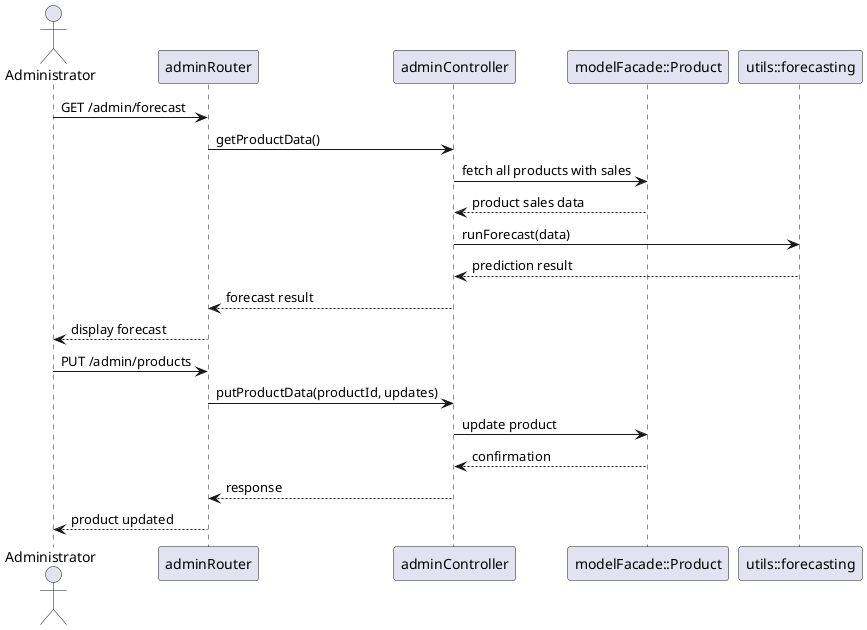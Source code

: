 @startuml
actor Administrator
participant "adminRouter" as AR
participant "adminController" as AC
participant "modelFacade::Product" as ProductModel
participant "utils::forecasting" as ForecastUtil

Administrator -> AR: GET /admin/forecast
AR -> AC: getProductData()
AC -> ProductModel: fetch all products with sales
ProductModel --> AC: product sales data
AC -> ForecastUtil: runForecast(data)
ForecastUtil --> AC: prediction result
AC --> AR: forecast result
AR --> Administrator: display forecast

Administrator -> AR: PUT /admin/products
AR -> AC: putProductData(productId, updates)
AC -> ProductModel: update product
ProductModel --> AC: confirmation
AC --> AR: response
AR --> Administrator: product updated
@enduml
